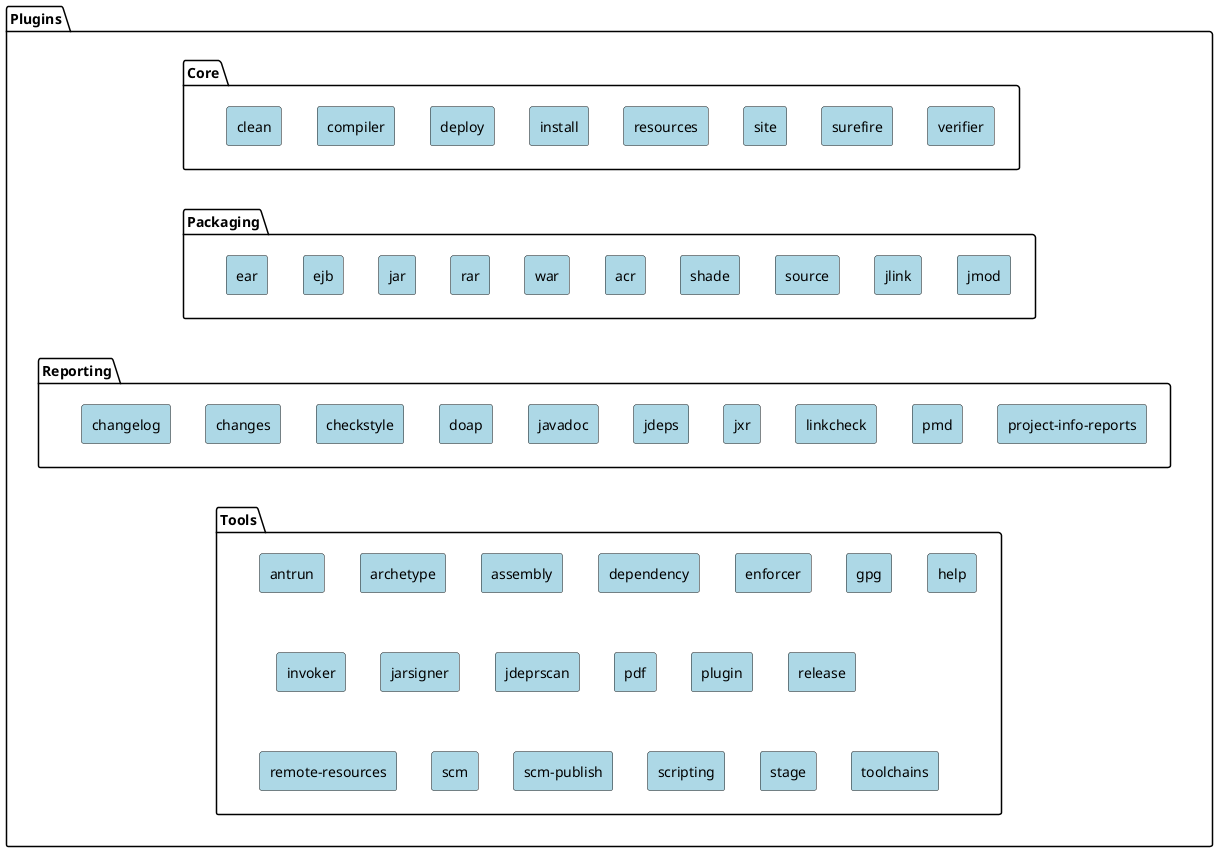 /'
Licensed to the Apache Software Foundation (ASF) under one
or more contributor license agreements.  See the NOTICE file
distributed with this work for additional information
regarding copyright ownership.  The ASF licenses this file
to you under the Apache License, Version 2.0 (the
"License"); you may not use this file except in compliance
with the License.  You may obtain a copy of the License at

  http://www.apache.org/licenses/LICENSE-2.0

Unless required by applicable law or agreed to in writing,
software distributed under the License is distributed on an
"AS IS" BASIS, WITHOUT WARRANTIES OR CONDITIONS OF ANY
KIND, either express or implied.  See the License for the
specific language governing permissions and limitations
under the License.
'/
@startuml

<style>
    rectangle {
        BackgroundColor LightBlue
    }
}
</style>

package Plugins {

  package Core {
    rectangle clean
    rectangle compiler
    rectangle deploy
    rectangle install
    rectangle resources
    rectangle site
    rectangle surefire
    rectangle verifier
  }

  package Packaging {
    rectangle ear
    rectangle ejb
    rectangle jar
    rectangle rar
    rectangle war
    rectangle acr
    rectangle shade
    rectangle source
    rectangle jlink
    rectangle jmod
  }

  package Reporting {
    rectangle changelog
    rectangle changes
    rectangle checkstyle
    rectangle doap
    rectangle javadoc
    rectangle jdeps
    rectangle jxr
    rectangle linkcheck
    rectangle pmd
    rectangle "project-info-reports"
  }

  package Tools{
    rectangle antrun
    rectangle archetype
    rectangle assembly
    rectangle dependency
    rectangle enforcer
    rectangle gpg
    rectangle help
    rectangle invoker
    rectangle jarsigner
    rectangle jdeprscan
    rectangle pdf
    rectangle plugin
    rectangle release
    rectangle "remote-resources"
    rectangle scm
    rectangle "scm-publish"
    rectangle scripting
    rectangle stage
    rectangle toolchains
  }
}

'hidden dependencies to change layout
Core      -[hidden]down-> Packaging
Packaging -[hidden]down-> Reporting
Packaging -[hidden]down-> Tools
Reporting -[hidden]down-> Tools

clean     -[hidden]> compiler
compiler  -[hidden]> deploy
deploy    -[hidden]> install
install   -[hidden]> resources
resources -[hidden]> site
site      -[hidden]> surefire
surefire  -[hidden]> verifier

ear       -[hidden]> ejb
ejb       -[hidden]> jar
jar       -[hidden]> rar
rar       -[hidden]> war
war       -[hidden]> acr
acr       -[hidden]> shade
shade     -[hidden]> source
source    -[hidden]> jlink
jlink     -[hidden]> jmod

changelog -[hidden]> changes
changes  -[hidden]> checkstyle
checkstyle -[hidden]> doap
doap -[hidden]> javadoc
javadoc -[hidden]> jdeps
jdeps -[hidden]> jxr
jxr  -[hidden]> linkcheck
linkcheck -[hidden]> pmd
pmd -[hidden]> "project-info-reports"

antrun -[hidden]> archetype
archetype -[hidden]> assembly
assembly -[hidden]> dependency
dependency -[hidden]> enforcer
enforcer -[hidden]> gpg
gpg -[hidden]> help

antrun -[hidden]down->invoker
invoker -[hidden]> jarsigner
jarsigner -[hidden]> jdeprscan
jdeprscan -[hidden]> pdf
pdf -[hidden]> plugin
plugin -[hidden]> release
invoker -[hidden]down->"remote-resources"
"remote-resources" -[hidden]> scm
scm -[hidden]> "scm-publish"
"scm-publish" -[hidden]> scripting
scripting -[hidden]> stage
stage -[hidden]> toolchains



url of clean is [[https://github.com/apache/maven-clean-plugin]]
url of compiler is [[https://github.com/apache/maven-compiler-plugin]]
url of deploy is [[https://github.com/apache/maven-deploy-plugin]]
url of install is [[https://github.com/apache/maven-install-plugin]]
url of resources is [[https://github.com/apache/maven-resources-plugin]]
url of site is [[https://github.com/apache/maven-site-plugin]]
url of surefire is [[https://github.com/apache/maven-surefire]]
url of verifier is [[https://github.com/apache/maven-verifier-plugin]]

url of ear is [[https://github.com/apache/maven-ear-plugin]]
url of ejb is [[https://github.com/apache/maven-ejb-plugin]]
url of jar is [[https://github.com/apache/maven-jar-plugin]]
url of rar is [[https://github.com/apache/maven-rar-plugin]]
url of war is [[https://github.com/apache/maven-war-plugin]]
url of acr is [[https://github.com/apache/maven-acr-plugin]]
url of shade is [[https://github.com/apache/maven-shade-plugin]]
url of source is [[https://github.com/apache/maven-source-plugin]]
url of jlink is [[https://github.com/apache/maven-jlink-plugin]]
url of jmod is [[https://github.com/apache/maven-jmod-plugin]]

url of changelog is [[https://github.com/apache/maven-changelog-plugin]]
url of changes is [[https://github.com/apache/maven-changes-plugin]]
url of checkstyle is [[https://github.com/apache/maven-checkstyle-plugin]]
url of doap is [[https://github.com/apache/maven-doap-plugin]]
url of javadoc is [[https://github.com/apache/maven-javadoc-plugin]]
url of jdeps is [[https://github.com/apache/maven-jdeps-plugin]]
url of jxr is [[https://github.com/apache/maven-jxr]]
url of linkcheck is [[https://github.com/apache/maven-linkcheck-plugin]]
url of pmd is [[https://github.com/apache/maven-pmd-plugin]]
url of "project-info-reports" is [[https://github.com/apache/maven-project-info-reports-plugin]]

url of antrun is [[https://github.com/apache/maven-antrun-plugin]]
url of archetype is [[https://github.com/apache/maven-archetype]]
url of assembly is [[https://github.com/apache/maven-assembly-plugin]]
url of dependency is [[https://github.com/apache/maven-dependency-plugin]]
url of enforcer is [[https://github.com/apache/maven-enforcer]]
url of gpg is [[https://github.com/apache/maven-gpg-plugin]]
url of help is [[https://github.com/apache/maven-help-plugin]]
url of invoker is [[https://github.com/apache/maven-invoker-plugin]]
url of jarsigner is [[https://github.com/apache/maven-jarsigner-plugin]]
url of jdeprscan is [[https://github.com/apache/maven-jdeprscan-plugin]]
url of pdf is [[https://github.com/apache/maven-pdf-plugin]]
url of plugin is [[https://github.com/apache/maven-plugin-tools]]
url of release is [[https://github.com/apache/maven-release]]
url of "remote-resources" is [[https://github.com/apache/maven-remote-resources-plugin]]
url of scm is [[https://github.com/apache/maven-scm]]
url of "scm-publish" is [[https://github.com/apache/maven-scm-publish-plugin]]
url of scripting is [[https://github.com/apache/maven-scripting-plugin]]
url of stage is [[https://github.com/apache/maven-stage-plugin]]
url of toolchains is [[https://github.com/apache/maven-toolchains-plugin]]


@enduml
